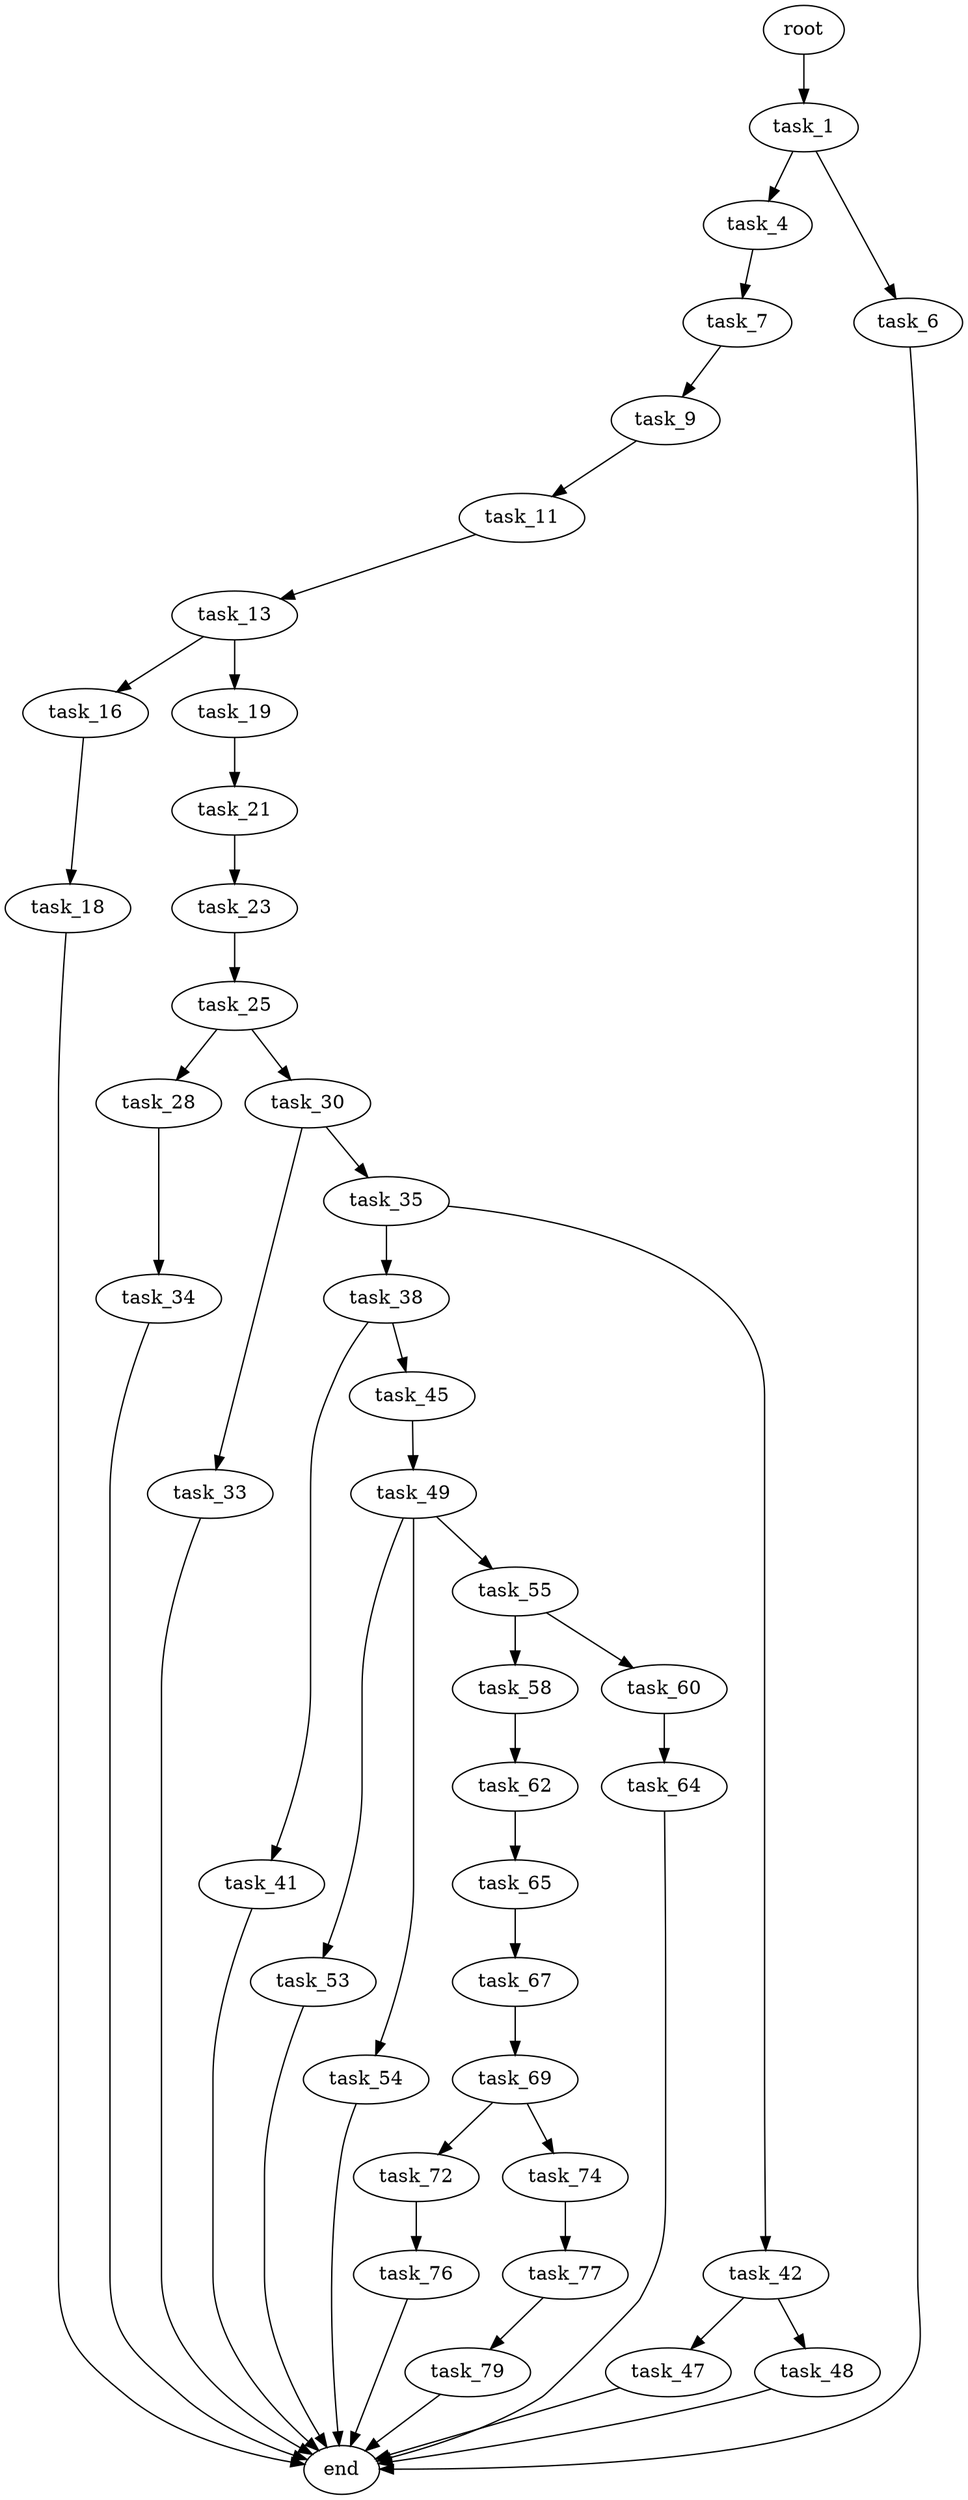 digraph G {
  root [size="0.000000"];
  task_1 [size="549500802179.000000"];
  task_4 [size="8589934592.000000"];
  task_6 [size="1001533306.000000"];
  task_7 [size="782757789696.000000"];
  end [size="0.000000"];
  task_9 [size="37973264903.000000"];
  task_11 [size="126367583016.000000"];
  task_13 [size="888536557789.000000"];
  task_16 [size="198624557872.000000"];
  task_19 [size="369456736.000000"];
  task_18 [size="1073741824000.000000"];
  task_21 [size="1040040602274.000000"];
  task_23 [size="1073741824000.000000"];
  task_25 [size="15741739962.000000"];
  task_28 [size="68719476736.000000"];
  task_30 [size="204122297069.000000"];
  task_34 [size="349032259674.000000"];
  task_33 [size="28991029248.000000"];
  task_35 [size="368293445632.000000"];
  task_38 [size="279898820334.000000"];
  task_42 [size="231928233984.000000"];
  task_41 [size="68719476736.000000"];
  task_45 [size="68719476736.000000"];
  task_47 [size="8589934592.000000"];
  task_48 [size="13582265518.000000"];
  task_49 [size="782757789696.000000"];
  task_53 [size="525438429068.000000"];
  task_54 [size="782757789696.000000"];
  task_55 [size="368293445632.000000"];
  task_58 [size="650801411.000000"];
  task_60 [size="8589934592.000000"];
  task_62 [size="46493959122.000000"];
  task_64 [size="12188561577.000000"];
  task_65 [size="1121943845219.000000"];
  task_67 [size="8589934592.000000"];
  task_69 [size="325860210780.000000"];
  task_72 [size="368293445632.000000"];
  task_74 [size="1073741824000.000000"];
  task_76 [size="785199322648.000000"];
  task_77 [size="3146019320.000000"];
  task_79 [size="27789441800.000000"];

  root -> task_1 [size="1.000000"];
  task_1 -> task_4 [size="838860800.000000"];
  task_1 -> task_6 [size="838860800.000000"];
  task_4 -> task_7 [size="33554432.000000"];
  task_6 -> end [size="1.000000"];
  task_7 -> task_9 [size="679477248.000000"];
  task_9 -> task_11 [size="838860800.000000"];
  task_11 -> task_13 [size="134217728.000000"];
  task_13 -> task_16 [size="838860800.000000"];
  task_13 -> task_19 [size="838860800.000000"];
  task_16 -> task_18 [size="536870912.000000"];
  task_19 -> task_21 [size="33554432.000000"];
  task_18 -> end [size="1.000000"];
  task_21 -> task_23 [size="838860800.000000"];
  task_23 -> task_25 [size="838860800.000000"];
  task_25 -> task_28 [size="301989888.000000"];
  task_25 -> task_30 [size="301989888.000000"];
  task_28 -> task_34 [size="134217728.000000"];
  task_30 -> task_33 [size="209715200.000000"];
  task_30 -> task_35 [size="209715200.000000"];
  task_34 -> end [size="1.000000"];
  task_33 -> end [size="1.000000"];
  task_35 -> task_38 [size="411041792.000000"];
  task_35 -> task_42 [size="411041792.000000"];
  task_38 -> task_41 [size="411041792.000000"];
  task_38 -> task_45 [size="411041792.000000"];
  task_42 -> task_47 [size="301989888.000000"];
  task_42 -> task_48 [size="301989888.000000"];
  task_41 -> end [size="1.000000"];
  task_45 -> task_49 [size="134217728.000000"];
  task_47 -> end [size="1.000000"];
  task_48 -> end [size="1.000000"];
  task_49 -> task_53 [size="679477248.000000"];
  task_49 -> task_54 [size="679477248.000000"];
  task_49 -> task_55 [size="679477248.000000"];
  task_53 -> end [size="1.000000"];
  task_54 -> end [size="1.000000"];
  task_55 -> task_58 [size="411041792.000000"];
  task_55 -> task_60 [size="411041792.000000"];
  task_58 -> task_62 [size="33554432.000000"];
  task_60 -> task_64 [size="33554432.000000"];
  task_62 -> task_65 [size="838860800.000000"];
  task_64 -> end [size="1.000000"];
  task_65 -> task_67 [size="679477248.000000"];
  task_67 -> task_69 [size="33554432.000000"];
  task_69 -> task_72 [size="536870912.000000"];
  task_69 -> task_74 [size="536870912.000000"];
  task_72 -> task_76 [size="411041792.000000"];
  task_74 -> task_77 [size="838860800.000000"];
  task_76 -> end [size="1.000000"];
  task_77 -> task_79 [size="75497472.000000"];
  task_79 -> end [size="1.000000"];
}
